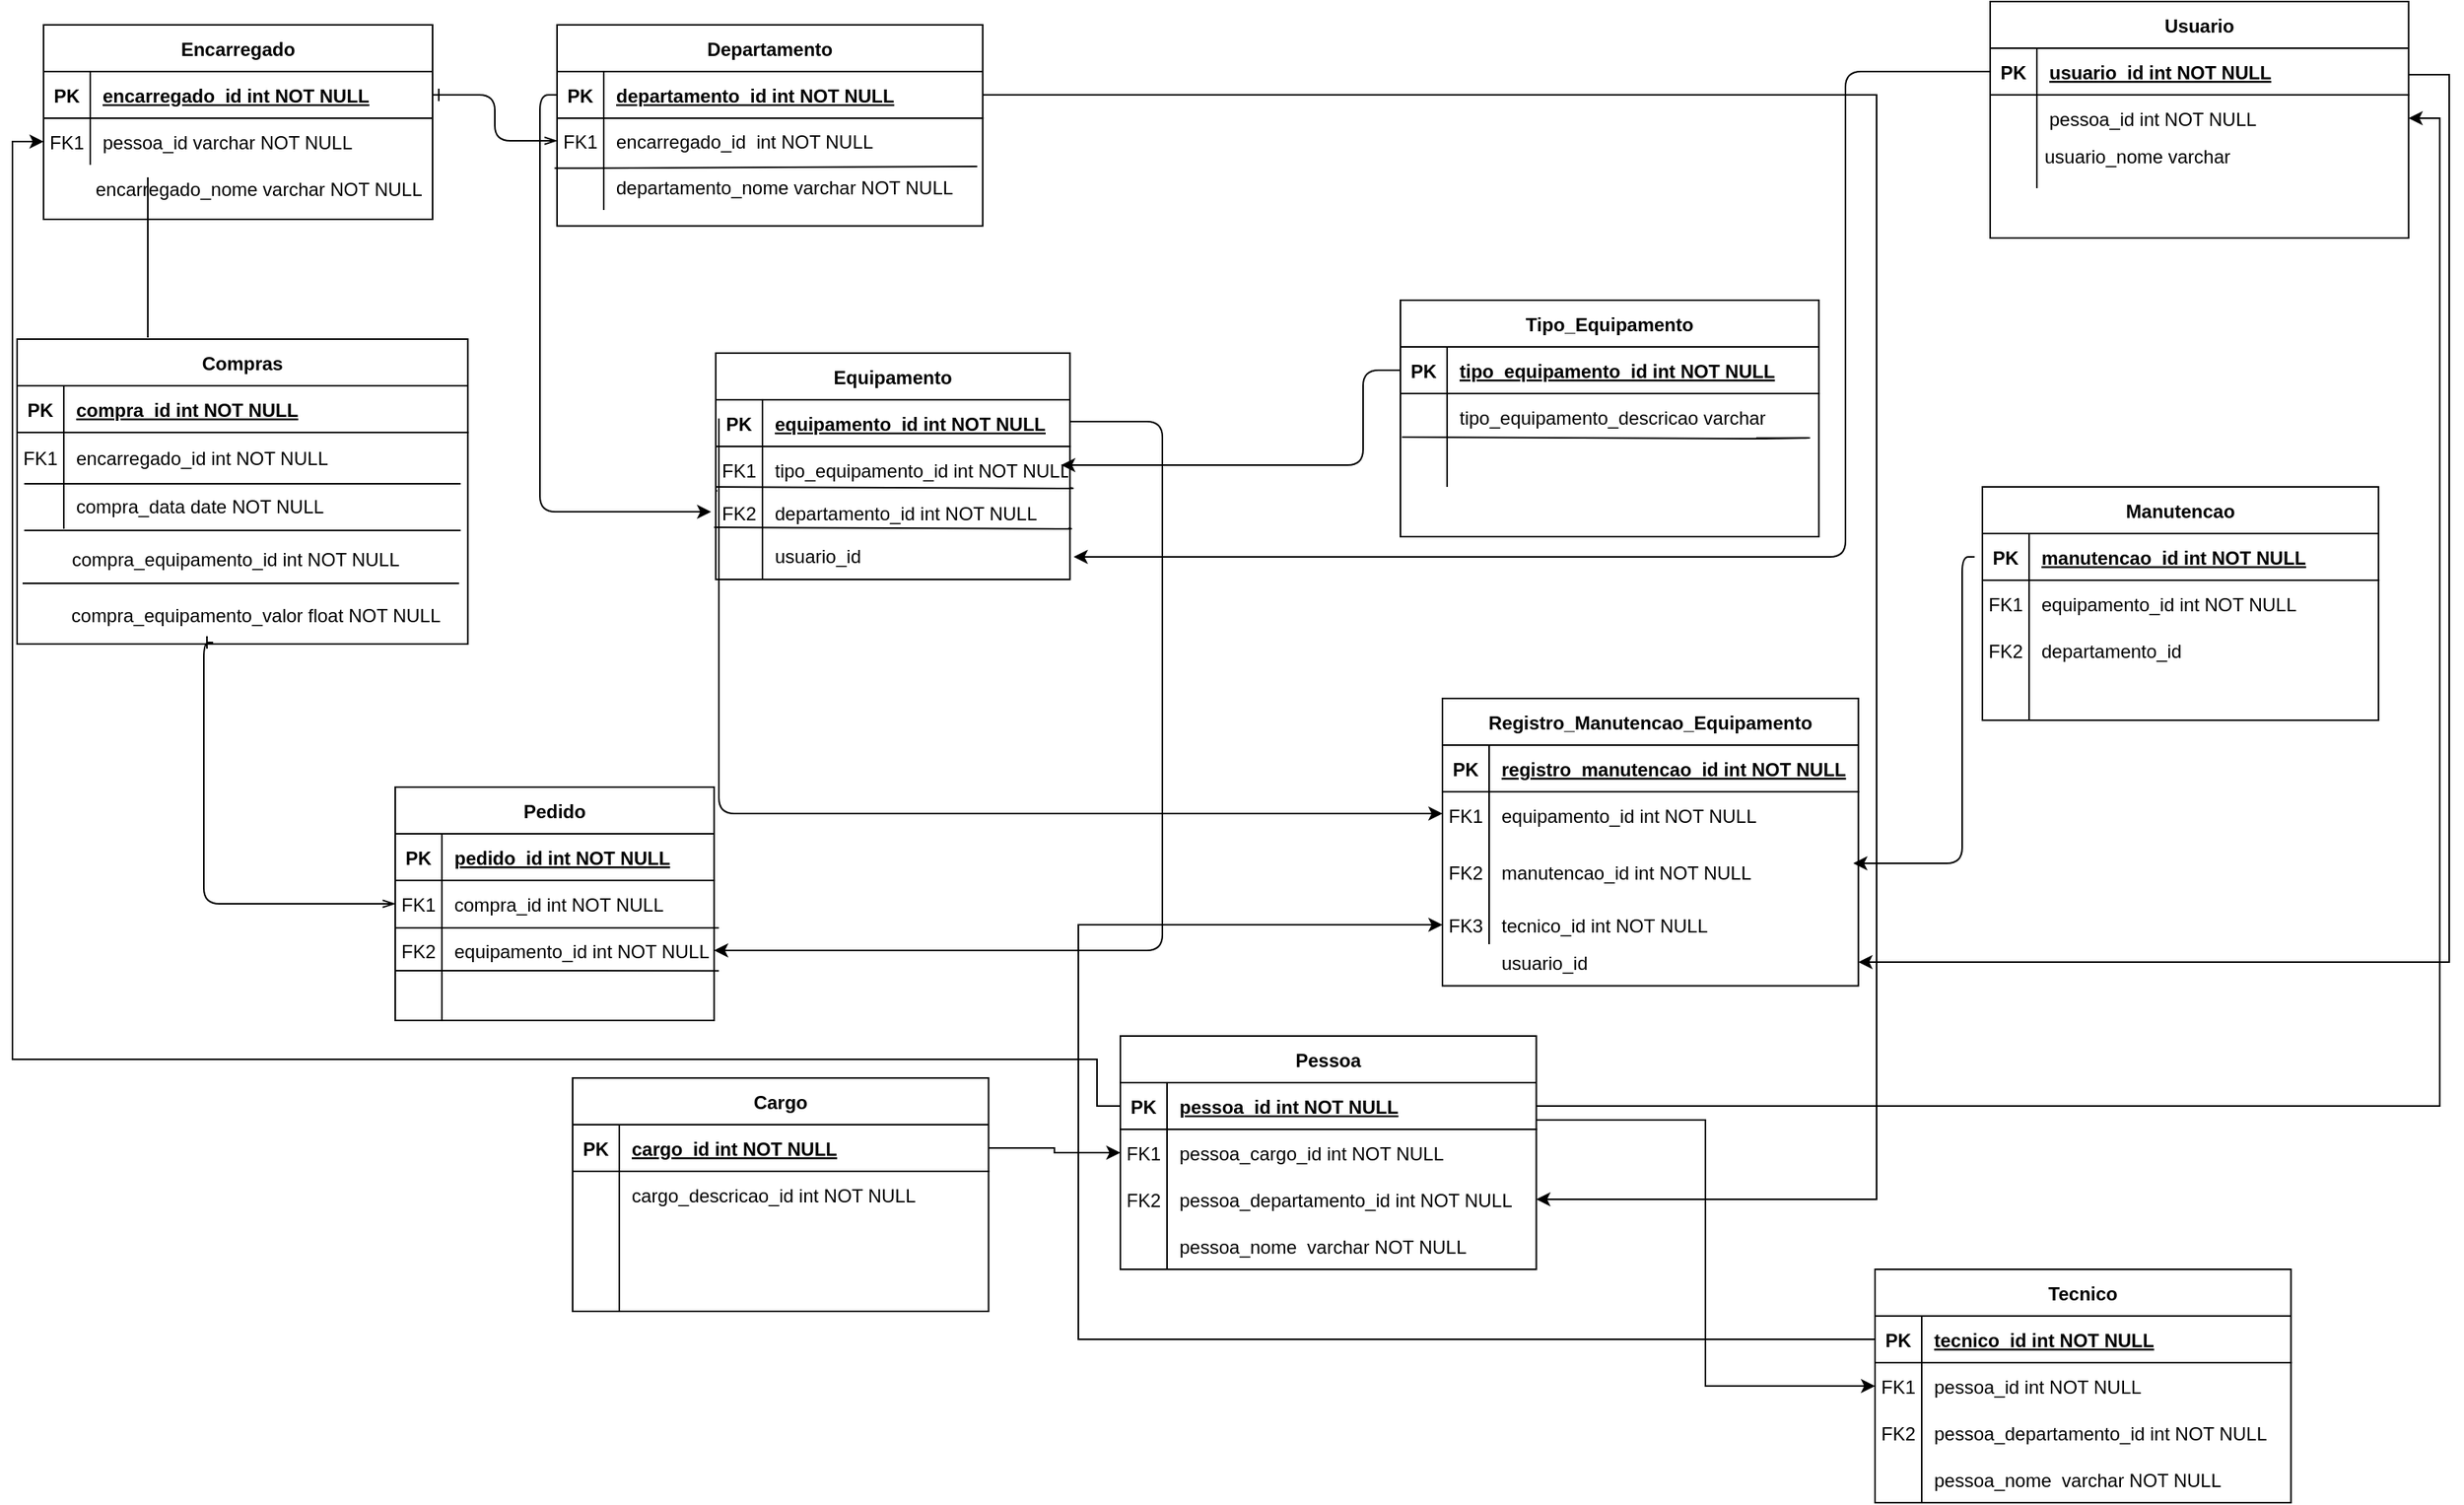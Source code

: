 <mxfile version="14.7.2" type="github" pages="2">
  <diagram id="R2lEEEUBdFMjLlhIrx00" name="Page-1">
    <mxGraphModel dx="984" dy="393" grid="0" gridSize="10" guides="1" tooltips="1" connect="1" arrows="1" fold="1" page="1" pageScale="1" pageWidth="850" pageHeight="1100" math="0" shadow="0" extFonts="Permanent Marker^https://fonts.googleapis.com/css?family=Permanent+Marker">
      <root>
        <mxCell id="0" />
        <mxCell id="1" parent="0" />
        <mxCell id="C-vyLk0tnHw3VtMMgP7b-1" value="" style="edgeStyle=orthogonalEdgeStyle;endArrow=openThin;startArrow=ERone;endFill=0;startFill=0;" parent="1" source="C-vyLk0tnHw3VtMMgP7b-24" target="C-vyLk0tnHw3VtMMgP7b-6" edge="1">
          <mxGeometry width="100" height="100" relative="1" as="geometry">
            <mxPoint x="340" y="720" as="sourcePoint" />
            <mxPoint x="440" y="620" as="targetPoint" />
          </mxGeometry>
        </mxCell>
        <mxCell id="C-vyLk0tnHw3VtMMgP7b-2" value="Departamento" style="shape=table;startSize=30;container=1;collapsible=1;childLayout=tableLayout;fixedRows=1;rowLines=0;fontStyle=1;align=center;resizeLast=1;" parent="1" vertex="1">
          <mxGeometry x="450" y="120" width="273.577" height="129.207" as="geometry" />
        </mxCell>
        <mxCell id="C-vyLk0tnHw3VtMMgP7b-3" value="" style="shape=partialRectangle;collapsible=0;dropTarget=0;pointerEvents=0;fillColor=none;points=[[0,0.5],[1,0.5]];portConstraint=eastwest;top=0;left=0;right=0;bottom=1;" parent="C-vyLk0tnHw3VtMMgP7b-2" vertex="1">
          <mxGeometry y="30" width="273.577" height="30" as="geometry" />
        </mxCell>
        <mxCell id="C-vyLk0tnHw3VtMMgP7b-4" value="PK" style="shape=partialRectangle;overflow=hidden;connectable=0;fillColor=none;top=0;left=0;bottom=0;right=0;fontStyle=1;" parent="C-vyLk0tnHw3VtMMgP7b-3" vertex="1">
          <mxGeometry width="30" height="30" as="geometry" />
        </mxCell>
        <mxCell id="C-vyLk0tnHw3VtMMgP7b-5" value="departamento_id int NOT NULL " style="shape=partialRectangle;overflow=hidden;connectable=0;fillColor=none;top=0;left=0;bottom=0;right=0;align=left;spacingLeft=6;fontStyle=5;" parent="C-vyLk0tnHw3VtMMgP7b-3" vertex="1">
          <mxGeometry x="30" width="243.577" height="30" as="geometry" />
        </mxCell>
        <mxCell id="C-vyLk0tnHw3VtMMgP7b-6" value="" style="shape=partialRectangle;collapsible=0;dropTarget=0;pointerEvents=0;fillColor=none;points=[[0,0.5],[1,0.5]];portConstraint=eastwest;top=0;left=0;right=0;bottom=0;" parent="C-vyLk0tnHw3VtMMgP7b-2" vertex="1">
          <mxGeometry y="60" width="273.577" height="29" as="geometry" />
        </mxCell>
        <mxCell id="C-vyLk0tnHw3VtMMgP7b-7" value="FK1" style="shape=partialRectangle;overflow=hidden;connectable=0;fillColor=none;top=0;left=0;bottom=0;right=0;" parent="C-vyLk0tnHw3VtMMgP7b-6" vertex="1">
          <mxGeometry width="30" height="29" as="geometry" />
        </mxCell>
        <mxCell id="C-vyLk0tnHw3VtMMgP7b-8" value="encarregado_id  int NOT NULL" style="shape=partialRectangle;overflow=hidden;connectable=0;top=0;left=0;bottom=0;right=0;align=left;spacingLeft=6;fillColor=none;" parent="C-vyLk0tnHw3VtMMgP7b-6" vertex="1">
          <mxGeometry x="30" width="243.577" height="29" as="geometry" />
        </mxCell>
        <mxCell id="C-vyLk0tnHw3VtMMgP7b-9" value="" style="shape=partialRectangle;collapsible=0;dropTarget=0;pointerEvents=0;fillColor=none;points=[[0,0.5],[1,0.5]];portConstraint=eastwest;top=0;left=0;right=0;bottom=0;" parent="C-vyLk0tnHw3VtMMgP7b-2" vertex="1">
          <mxGeometry y="89" width="273.577" height="30" as="geometry" />
        </mxCell>
        <mxCell id="C-vyLk0tnHw3VtMMgP7b-10" value="" style="shape=partialRectangle;overflow=hidden;connectable=0;fillColor=none;top=0;left=0;bottom=0;right=0;" parent="C-vyLk0tnHw3VtMMgP7b-9" vertex="1">
          <mxGeometry width="30" height="30" as="geometry" />
        </mxCell>
        <mxCell id="C-vyLk0tnHw3VtMMgP7b-11" value="departamento_nome varchar NOT NULL" style="shape=partialRectangle;overflow=hidden;connectable=0;fillColor=none;top=0;left=0;bottom=0;right=0;align=left;spacingLeft=6;" parent="C-vyLk0tnHw3VtMMgP7b-9" vertex="1">
          <mxGeometry x="30" width="243.577" height="30" as="geometry" />
        </mxCell>
        <mxCell id="sF2YvuJd_1t2Ah5inh9u-1" value="" style="endArrow=none;html=1;exitX=-0.006;exitY=0.106;exitDx=0;exitDy=0;exitPerimeter=0;entryX=0.987;entryY=0.067;entryDx=0;entryDy=0;entryPerimeter=0;" parent="C-vyLk0tnHw3VtMMgP7b-2" source="C-vyLk0tnHw3VtMMgP7b-9" target="C-vyLk0tnHw3VtMMgP7b-9" edge="1">
          <mxGeometry width="50" height="50" relative="1" as="geometry">
            <mxPoint x="18" y="100" as="sourcePoint" />
            <mxPoint x="68" y="50" as="targetPoint" />
          </mxGeometry>
        </mxCell>
        <mxCell id="C-vyLk0tnHw3VtMMgP7b-13" value="Compras" style="shape=table;startSize=30;container=1;collapsible=1;childLayout=tableLayout;fixedRows=1;rowLines=0;fontStyle=1;align=center;resizeLast=1;" parent="1" vertex="1">
          <mxGeometry x="103" y="322" width="289.67" height="196" as="geometry" />
        </mxCell>
        <mxCell id="C-vyLk0tnHw3VtMMgP7b-14" value="" style="shape=partialRectangle;collapsible=0;dropTarget=0;pointerEvents=0;fillColor=none;points=[[0,0.5],[1,0.5]];portConstraint=eastwest;top=0;left=0;right=0;bottom=1;" parent="C-vyLk0tnHw3VtMMgP7b-13" vertex="1">
          <mxGeometry y="30" width="289.67" height="30" as="geometry" />
        </mxCell>
        <mxCell id="C-vyLk0tnHw3VtMMgP7b-15" value="PK" style="shape=partialRectangle;overflow=hidden;connectable=0;fillColor=none;top=0;left=0;bottom=0;right=0;fontStyle=1;" parent="C-vyLk0tnHw3VtMMgP7b-14" vertex="1">
          <mxGeometry width="30" height="30" as="geometry" />
        </mxCell>
        <mxCell id="C-vyLk0tnHw3VtMMgP7b-16" value="compra_id int NOT NULL " style="shape=partialRectangle;overflow=hidden;connectable=0;fillColor=none;top=0;left=0;bottom=0;right=0;align=left;spacingLeft=6;fontStyle=5;" parent="C-vyLk0tnHw3VtMMgP7b-14" vertex="1">
          <mxGeometry x="30" width="259.67" height="30" as="geometry" />
        </mxCell>
        <mxCell id="C-vyLk0tnHw3VtMMgP7b-17" value="" style="shape=partialRectangle;collapsible=0;dropTarget=0;pointerEvents=0;fillColor=none;points=[[0,0.5],[1,0.5]];portConstraint=eastwest;top=0;left=0;right=0;bottom=0;" parent="C-vyLk0tnHw3VtMMgP7b-13" vertex="1">
          <mxGeometry y="60" width="289.67" height="32" as="geometry" />
        </mxCell>
        <mxCell id="C-vyLk0tnHw3VtMMgP7b-18" value="FK1" style="shape=partialRectangle;overflow=hidden;connectable=0;fillColor=none;top=0;left=0;bottom=0;right=0;" parent="C-vyLk0tnHw3VtMMgP7b-17" vertex="1">
          <mxGeometry width="30" height="32" as="geometry" />
        </mxCell>
        <mxCell id="C-vyLk0tnHw3VtMMgP7b-19" value="encarregado_id int NOT NULL" style="shape=partialRectangle;overflow=hidden;connectable=0;fillColor=none;top=0;left=0;bottom=0;right=0;align=left;spacingLeft=6;" parent="C-vyLk0tnHw3VtMMgP7b-17" vertex="1">
          <mxGeometry x="30" width="259.67" height="32" as="geometry" />
        </mxCell>
        <mxCell id="C-vyLk0tnHw3VtMMgP7b-20" value="" style="shape=partialRectangle;collapsible=0;dropTarget=0;pointerEvents=0;fillColor=none;points=[[0,0.5],[1,0.5]];portConstraint=eastwest;top=0;left=0;right=0;bottom=0;" parent="C-vyLk0tnHw3VtMMgP7b-13" vertex="1">
          <mxGeometry y="92" width="289.67" height="30" as="geometry" />
        </mxCell>
        <mxCell id="C-vyLk0tnHw3VtMMgP7b-21" value="" style="shape=partialRectangle;overflow=hidden;connectable=0;fillColor=none;top=0;left=0;bottom=0;right=0;" parent="C-vyLk0tnHw3VtMMgP7b-20" vertex="1">
          <mxGeometry width="30" height="30" as="geometry" />
        </mxCell>
        <mxCell id="C-vyLk0tnHw3VtMMgP7b-22" value="compra_data date NOT NULL" style="shape=partialRectangle;overflow=hidden;connectable=0;fillColor=none;top=0;left=0;bottom=0;right=0;align=left;spacingLeft=6;" parent="C-vyLk0tnHw3VtMMgP7b-20" vertex="1">
          <mxGeometry x="30" width="259.67" height="30" as="geometry" />
        </mxCell>
        <mxCell id="C-vyLk0tnHw3VtMMgP7b-23" value="Encarregado" style="shape=table;startSize=30;container=1;collapsible=1;childLayout=tableLayout;fixedRows=1;rowLines=0;fontStyle=1;align=center;resizeLast=1;" parent="1" vertex="1">
          <mxGeometry x="120" y="120" width="250" height="125" as="geometry" />
        </mxCell>
        <mxCell id="C-vyLk0tnHw3VtMMgP7b-24" value="" style="shape=partialRectangle;collapsible=0;dropTarget=0;pointerEvents=0;fillColor=none;points=[[0,0.5],[1,0.5]];portConstraint=eastwest;top=0;left=0;right=0;bottom=1;" parent="C-vyLk0tnHw3VtMMgP7b-23" vertex="1">
          <mxGeometry y="30" width="250" height="30" as="geometry" />
        </mxCell>
        <mxCell id="C-vyLk0tnHw3VtMMgP7b-25" value="PK" style="shape=partialRectangle;overflow=hidden;connectable=0;fillColor=none;top=0;left=0;bottom=0;right=0;fontStyle=1;" parent="C-vyLk0tnHw3VtMMgP7b-24" vertex="1">
          <mxGeometry width="30" height="30" as="geometry" />
        </mxCell>
        <mxCell id="C-vyLk0tnHw3VtMMgP7b-26" value="encarregado_id int NOT NULL " style="shape=partialRectangle;overflow=hidden;connectable=0;fillColor=none;top=0;left=0;bottom=0;right=0;align=left;spacingLeft=6;fontStyle=5;" parent="C-vyLk0tnHw3VtMMgP7b-24" vertex="1">
          <mxGeometry x="30" width="220" height="30" as="geometry" />
        </mxCell>
        <mxCell id="C-vyLk0tnHw3VtMMgP7b-27" value="" style="shape=partialRectangle;collapsible=0;dropTarget=0;pointerEvents=0;fillColor=none;points=[[0,0.5],[1,0.5]];portConstraint=eastwest;top=0;left=0;right=0;bottom=0;" parent="C-vyLk0tnHw3VtMMgP7b-23" vertex="1">
          <mxGeometry y="60" width="250" height="30" as="geometry" />
        </mxCell>
        <mxCell id="C-vyLk0tnHw3VtMMgP7b-28" value="FK1" style="shape=partialRectangle;overflow=hidden;connectable=0;fillColor=none;top=0;left=0;bottom=0;right=0;" parent="C-vyLk0tnHw3VtMMgP7b-27" vertex="1">
          <mxGeometry width="30" height="30" as="geometry" />
        </mxCell>
        <mxCell id="C-vyLk0tnHw3VtMMgP7b-29" value="pessoa_id varchar NOT NULL" style="shape=partialRectangle;overflow=hidden;connectable=0;fillColor=none;top=0;left=0;bottom=0;right=0;align=left;spacingLeft=6;" parent="C-vyLk0tnHw3VtMMgP7b-27" vertex="1">
          <mxGeometry x="30" width="220" height="30" as="geometry" />
        </mxCell>
        <mxCell id="sF2YvuJd_1t2Ah5inh9u-6" value="" style="endArrow=none;html=1;rounded=0;" parent="1" edge="1">
          <mxGeometry relative="1" as="geometry">
            <mxPoint x="187" y="218" as="sourcePoint" />
            <mxPoint x="187" y="321" as="targetPoint" />
          </mxGeometry>
        </mxCell>
        <mxCell id="sF2YvuJd_1t2Ah5inh9u-9" value="" style="endArrow=none;html=1;" parent="1" target="C-vyLk0tnHw3VtMMgP7b-20" edge="1">
          <mxGeometry width="50" height="50" relative="1" as="geometry">
            <mxPoint x="106.5" y="444" as="sourcePoint" />
            <mxPoint x="349.5" y="444" as="targetPoint" />
          </mxGeometry>
        </mxCell>
        <mxCell id="sF2YvuJd_1t2Ah5inh9u-10" value="&lt;span style=&quot;text-align: left&quot;&gt;compra_equipamento_id int NOT NULL&lt;/span&gt;" style="text;html=1;align=center;verticalAlign=middle;resizable=0;points=[];autosize=1;strokeColor=none;" parent="1" vertex="1">
          <mxGeometry x="132" y="455" width="221" height="18" as="geometry" />
        </mxCell>
        <mxCell id="sF2YvuJd_1t2Ah5inh9u-13" value="" style="endArrow=none;html=1;" parent="1" edge="1">
          <mxGeometry width="50" height="50" relative="1" as="geometry">
            <mxPoint x="106.5" y="479" as="sourcePoint" />
            <mxPoint x="387" y="479" as="targetPoint" />
          </mxGeometry>
        </mxCell>
        <mxCell id="sF2YvuJd_1t2Ah5inh9u-14" value="&lt;span style=&quot;text-align: left&quot;&gt;compra_equipamento_valor float NOT NULL&lt;/span&gt;" style="text;html=1;align=center;verticalAlign=middle;resizable=0;points=[];autosize=1;strokeColor=none;" parent="1" vertex="1">
          <mxGeometry x="132" y="491" width="247" height="18" as="geometry" />
        </mxCell>
        <mxCell id="sF2YvuJd_1t2Ah5inh9u-15" value="" style="endArrow=none;html=1;" parent="1" edge="1">
          <mxGeometry width="50" height="50" relative="1" as="geometry">
            <mxPoint x="107.58" y="445" as="sourcePoint" />
            <mxPoint x="388.08" y="445" as="targetPoint" />
          </mxGeometry>
        </mxCell>
        <mxCell id="sF2YvuJd_1t2Ah5inh9u-16" value="" style="endArrow=none;html=1;" parent="1" edge="1">
          <mxGeometry width="50" height="50" relative="1" as="geometry">
            <mxPoint x="107.58" y="415" as="sourcePoint" />
            <mxPoint x="388.08" y="415" as="targetPoint" />
          </mxGeometry>
        </mxCell>
        <mxCell id="wzX6BmNrg9t2hPxresNy-1" value="Equipamento" style="shape=table;startSize=30;container=1;collapsible=1;childLayout=tableLayout;fixedRows=1;rowLines=0;fontStyle=1;align=center;resizeLast=1;rounded=0;" parent="1" vertex="1">
          <mxGeometry x="552" y="331" width="227.63" height="145.48" as="geometry" />
        </mxCell>
        <mxCell id="wzX6BmNrg9t2hPxresNy-2" value="" style="shape=partialRectangle;collapsible=0;dropTarget=0;pointerEvents=0;fillColor=none;top=0;left=0;bottom=1;right=0;points=[[0,0.5],[1,0.5]];portConstraint=eastwest;" parent="wzX6BmNrg9t2hPxresNy-1" vertex="1">
          <mxGeometry y="30" width="227.63" height="30" as="geometry" />
        </mxCell>
        <mxCell id="wzX6BmNrg9t2hPxresNy-3" value="PK" style="shape=partialRectangle;connectable=0;fillColor=none;top=0;left=0;bottom=0;right=0;fontStyle=1;overflow=hidden;" parent="wzX6BmNrg9t2hPxresNy-2" vertex="1">
          <mxGeometry width="30" height="30" as="geometry" />
        </mxCell>
        <mxCell id="wzX6BmNrg9t2hPxresNy-4" value="equipamento_id int NOT NULL" style="shape=partialRectangle;connectable=0;fillColor=none;top=0;left=0;bottom=0;right=0;align=left;spacingLeft=6;fontStyle=5;overflow=hidden;" parent="wzX6BmNrg9t2hPxresNy-2" vertex="1">
          <mxGeometry x="30" width="197.63" height="30" as="geometry" />
        </mxCell>
        <mxCell id="wzX6BmNrg9t2hPxresNy-5" value="" style="shape=partialRectangle;collapsible=0;dropTarget=0;pointerEvents=0;fillColor=none;top=0;left=0;bottom=0;right=0;points=[[0,0.5],[1,0.5]];portConstraint=eastwest;" parent="wzX6BmNrg9t2hPxresNy-1" vertex="1">
          <mxGeometry y="60" width="227.63" height="30" as="geometry" />
        </mxCell>
        <mxCell id="wzX6BmNrg9t2hPxresNy-6" value="FK1" style="shape=partialRectangle;connectable=0;fillColor=none;top=0;left=0;bottom=0;right=0;editable=1;overflow=hidden;" parent="wzX6BmNrg9t2hPxresNy-5" vertex="1">
          <mxGeometry width="30" height="30" as="geometry" />
        </mxCell>
        <mxCell id="wzX6BmNrg9t2hPxresNy-7" value="tipo_equipamento_id int NOT NULL" style="shape=partialRectangle;connectable=0;fillColor=none;top=0;left=0;bottom=0;right=0;align=left;spacingLeft=6;overflow=hidden;" parent="wzX6BmNrg9t2hPxresNy-5" vertex="1">
          <mxGeometry x="30" width="197.63" height="30" as="geometry" />
        </mxCell>
        <mxCell id="wzX6BmNrg9t2hPxresNy-8" value="" style="shape=partialRectangle;collapsible=0;dropTarget=0;pointerEvents=0;fillColor=none;top=0;left=0;bottom=0;right=0;points=[[0,0.5],[1,0.5]];portConstraint=eastwest;" parent="wzX6BmNrg9t2hPxresNy-1" vertex="1">
          <mxGeometry y="90" width="227.63" height="25" as="geometry" />
        </mxCell>
        <mxCell id="wzX6BmNrg9t2hPxresNy-9" value="FK2" style="shape=partialRectangle;connectable=0;fillColor=none;top=0;left=0;bottom=0;right=0;editable=1;overflow=hidden;" parent="wzX6BmNrg9t2hPxresNy-8" vertex="1">
          <mxGeometry width="30" height="25" as="geometry" />
        </mxCell>
        <mxCell id="wzX6BmNrg9t2hPxresNy-10" value="departamento_id int NOT NULL" style="shape=partialRectangle;connectable=0;fillColor=none;top=0;left=0;bottom=0;right=0;align=left;spacingLeft=6;overflow=hidden;" parent="wzX6BmNrg9t2hPxresNy-8" vertex="1">
          <mxGeometry x="30" width="197.63" height="25" as="geometry" />
        </mxCell>
        <mxCell id="wzX6BmNrg9t2hPxresNy-11" value="" style="shape=partialRectangle;collapsible=0;dropTarget=0;pointerEvents=0;fillColor=none;top=0;left=0;bottom=0;right=0;points=[[0,0.5],[1,0.5]];portConstraint=eastwest;" parent="wzX6BmNrg9t2hPxresNy-1" vertex="1">
          <mxGeometry y="115" width="227.63" height="30" as="geometry" />
        </mxCell>
        <mxCell id="wzX6BmNrg9t2hPxresNy-12" value="" style="shape=partialRectangle;connectable=0;fillColor=none;top=0;left=0;bottom=0;right=0;editable=1;overflow=hidden;" parent="wzX6BmNrg9t2hPxresNy-11" vertex="1">
          <mxGeometry width="30" height="30" as="geometry" />
        </mxCell>
        <mxCell id="wzX6BmNrg9t2hPxresNy-13" value="usuario_id" style="shape=partialRectangle;connectable=0;fillColor=none;top=0;left=0;bottom=0;right=0;align=left;spacingLeft=6;overflow=hidden;" parent="wzX6BmNrg9t2hPxresNy-11" vertex="1">
          <mxGeometry x="30" width="197.63" height="30" as="geometry" />
        </mxCell>
        <mxCell id="wzX6BmNrg9t2hPxresNy-14" value="" style="endArrow=none;html=1;" parent="1" target="wzX6BmNrg9t2hPxresNy-5" edge="1">
          <mxGeometry width="50" height="50" relative="1" as="geometry">
            <mxPoint x="553" y="419.47" as="sourcePoint" />
            <mxPoint x="738" y="419.47" as="targetPoint" />
          </mxGeometry>
        </mxCell>
        <mxCell id="wzX6BmNrg9t2hPxresNy-15" value="Pedido" style="shape=table;startSize=30;container=1;collapsible=1;childLayout=tableLayout;fixedRows=1;rowLines=0;fontStyle=1;align=center;resizeLast=1;rounded=0;" parent="1" vertex="1">
          <mxGeometry x="346" y="610" width="204.92" height="150" as="geometry" />
        </mxCell>
        <mxCell id="wzX6BmNrg9t2hPxresNy-16" value="" style="shape=partialRectangle;collapsible=0;dropTarget=0;pointerEvents=0;fillColor=none;top=0;left=0;bottom=1;right=0;points=[[0,0.5],[1,0.5]];portConstraint=eastwest;" parent="wzX6BmNrg9t2hPxresNy-15" vertex="1">
          <mxGeometry y="30" width="204.92" height="30" as="geometry" />
        </mxCell>
        <mxCell id="wzX6BmNrg9t2hPxresNy-17" value="PK" style="shape=partialRectangle;connectable=0;fillColor=none;top=0;left=0;bottom=0;right=0;fontStyle=1;overflow=hidden;" parent="wzX6BmNrg9t2hPxresNy-16" vertex="1">
          <mxGeometry width="30" height="30" as="geometry" />
        </mxCell>
        <mxCell id="wzX6BmNrg9t2hPxresNy-18" value="pedido_id int NOT NULL" style="shape=partialRectangle;connectable=0;fillColor=none;top=0;left=0;bottom=0;right=0;align=left;spacingLeft=6;fontStyle=5;overflow=hidden;" parent="wzX6BmNrg9t2hPxresNy-16" vertex="1">
          <mxGeometry x="30" width="174.92" height="30" as="geometry" />
        </mxCell>
        <mxCell id="wzX6BmNrg9t2hPxresNy-19" value="" style="shape=partialRectangle;collapsible=0;dropTarget=0;pointerEvents=0;fillColor=none;top=0;left=0;bottom=0;right=0;points=[[0,0.5],[1,0.5]];portConstraint=eastwest;" parent="wzX6BmNrg9t2hPxresNy-15" vertex="1">
          <mxGeometry y="60" width="204.92" height="30" as="geometry" />
        </mxCell>
        <mxCell id="wzX6BmNrg9t2hPxresNy-20" value="FK1" style="shape=partialRectangle;connectable=0;fillColor=none;top=0;left=0;bottom=0;right=0;editable=1;overflow=hidden;" parent="wzX6BmNrg9t2hPxresNy-19" vertex="1">
          <mxGeometry width="30" height="30" as="geometry" />
        </mxCell>
        <mxCell id="wzX6BmNrg9t2hPxresNy-21" value="compra_id int NOT NULL" style="shape=partialRectangle;connectable=0;fillColor=none;top=0;left=0;bottom=0;right=0;align=left;spacingLeft=6;overflow=hidden;" parent="wzX6BmNrg9t2hPxresNy-19" vertex="1">
          <mxGeometry x="30" width="174.92" height="30" as="geometry" />
        </mxCell>
        <mxCell id="wzX6BmNrg9t2hPxresNy-22" value="" style="shape=partialRectangle;collapsible=0;dropTarget=0;pointerEvents=0;fillColor=none;top=0;left=0;bottom=0;right=0;points=[[0,0.5],[1,0.5]];portConstraint=eastwest;" parent="wzX6BmNrg9t2hPxresNy-15" vertex="1">
          <mxGeometry y="90" width="204.92" height="30" as="geometry" />
        </mxCell>
        <mxCell id="wzX6BmNrg9t2hPxresNy-23" value="FK2" style="shape=partialRectangle;connectable=0;fillColor=none;top=0;left=0;bottom=0;right=0;editable=1;overflow=hidden;" parent="wzX6BmNrg9t2hPxresNy-22" vertex="1">
          <mxGeometry width="30" height="30" as="geometry" />
        </mxCell>
        <mxCell id="wzX6BmNrg9t2hPxresNy-24" value="equipamento_id int NOT NULL" style="shape=partialRectangle;connectable=0;fillColor=none;top=0;left=0;bottom=0;right=0;align=left;spacingLeft=6;overflow=hidden;" parent="wzX6BmNrg9t2hPxresNy-22" vertex="1">
          <mxGeometry x="30" width="174.92" height="30" as="geometry" />
        </mxCell>
        <mxCell id="wzX6BmNrg9t2hPxresNy-25" value="" style="shape=partialRectangle;collapsible=0;dropTarget=0;pointerEvents=0;fillColor=none;top=0;left=0;bottom=0;right=0;points=[[0,0.5],[1,0.5]];portConstraint=eastwest;" parent="wzX6BmNrg9t2hPxresNy-15" vertex="1">
          <mxGeometry y="120" width="204.92" height="30" as="geometry" />
        </mxCell>
        <mxCell id="wzX6BmNrg9t2hPxresNy-26" value="" style="shape=partialRectangle;connectable=0;fillColor=none;top=0;left=0;bottom=0;right=0;editable=1;overflow=hidden;" parent="wzX6BmNrg9t2hPxresNy-25" vertex="1">
          <mxGeometry width="30" height="30" as="geometry" />
        </mxCell>
        <mxCell id="wzX6BmNrg9t2hPxresNy-27" value="" style="shape=partialRectangle;connectable=0;fillColor=none;top=0;left=0;bottom=0;right=0;align=left;spacingLeft=6;overflow=hidden;" parent="wzX6BmNrg9t2hPxresNy-25" vertex="1">
          <mxGeometry x="30" width="174.92" height="30" as="geometry" />
        </mxCell>
        <mxCell id="wzX6BmNrg9t2hPxresNy-28" value="" style="endArrow=none;html=1;entryX=1.015;entryY=0.018;entryDx=0;entryDy=0;entryPerimeter=0;" parent="1" target="wzX6BmNrg9t2hPxresNy-22" edge="1">
          <mxGeometry width="50" height="50" relative="1" as="geometry">
            <mxPoint x="346" y="700.47" as="sourcePoint" />
            <mxPoint x="531" y="700.47" as="targetPoint" />
          </mxGeometry>
        </mxCell>
        <mxCell id="wzX6BmNrg9t2hPxresNy-29" value="" style="endArrow=none;html=1;entryX=1.015;entryY=0.018;entryDx=0;entryDy=0;entryPerimeter=0;" parent="1" edge="1">
          <mxGeometry width="50" height="50" relative="1" as="geometry">
            <mxPoint x="346" y="728" as="sourcePoint" />
            <mxPoint x="553.997" y="728.07" as="targetPoint" />
          </mxGeometry>
        </mxCell>
        <mxCell id="wzX6BmNrg9t2hPxresNy-32" value="" style="edgeStyle=orthogonalEdgeStyle;endArrow=openThin;startArrow=ERone;endFill=0;startFill=0;entryX=0;entryY=0.5;entryDx=0;entryDy=0;" parent="1" target="wzX6BmNrg9t2hPxresNy-19" edge="1">
          <mxGeometry width="100" height="100" relative="1" as="geometry">
            <mxPoint x="229" y="517" as="sourcePoint" />
            <mxPoint x="274.0" y="685.526" as="targetPoint" />
            <Array as="points">
              <mxPoint x="223" y="517" />
              <mxPoint x="223" y="685" />
            </Array>
          </mxGeometry>
        </mxCell>
        <mxCell id="wzX6BmNrg9t2hPxresNy-34" value="" style="edgeStyle=elbowEdgeStyle;elbow=horizontal;endArrow=classic;html=1;entryX=1;entryY=0.5;entryDx=0;entryDy=0;" parent="1" target="wzX6BmNrg9t2hPxresNy-22" edge="1">
          <mxGeometry width="50" height="50" relative="1" as="geometry">
            <mxPoint x="780" y="375" as="sourcePoint" />
            <mxPoint x="812.63" y="710" as="targetPoint" />
            <Array as="points">
              <mxPoint x="839" y="446" />
              <mxPoint x="833" y="440" />
            </Array>
          </mxGeometry>
        </mxCell>
        <mxCell id="wzX6BmNrg9t2hPxresNy-36" value="Tipo_Equipamento" style="shape=table;startSize=30;container=1;collapsible=1;childLayout=tableLayout;fixedRows=1;rowLines=0;fontStyle=1;align=center;resizeLast=1;rounded=0;" parent="1" vertex="1">
          <mxGeometry x="992" y="297" width="268.885" height="152" as="geometry" />
        </mxCell>
        <mxCell id="wzX6BmNrg9t2hPxresNy-37" value="" style="shape=partialRectangle;collapsible=0;dropTarget=0;pointerEvents=0;fillColor=none;top=0;left=0;bottom=1;right=0;points=[[0,0.5],[1,0.5]];portConstraint=eastwest;" parent="wzX6BmNrg9t2hPxresNy-36" vertex="1">
          <mxGeometry y="30" width="268.885" height="30" as="geometry" />
        </mxCell>
        <mxCell id="wzX6BmNrg9t2hPxresNy-38" value="PK" style="shape=partialRectangle;connectable=0;fillColor=none;top=0;left=0;bottom=0;right=0;fontStyle=1;overflow=hidden;" parent="wzX6BmNrg9t2hPxresNy-37" vertex="1">
          <mxGeometry width="30" height="30" as="geometry" />
        </mxCell>
        <mxCell id="wzX6BmNrg9t2hPxresNy-39" value="tipo_equipamento_id int NOT NULL" style="shape=partialRectangle;connectable=0;fillColor=none;top=0;left=0;bottom=0;right=0;align=left;spacingLeft=6;fontStyle=5;overflow=hidden;" parent="wzX6BmNrg9t2hPxresNy-37" vertex="1">
          <mxGeometry x="30" width="238.885" height="30" as="geometry" />
        </mxCell>
        <mxCell id="wzX6BmNrg9t2hPxresNy-40" value="" style="shape=partialRectangle;collapsible=0;dropTarget=0;pointerEvents=0;fillColor=none;top=0;left=0;bottom=0;right=0;points=[[0,0.5],[1,0.5]];portConstraint=eastwest;" parent="wzX6BmNrg9t2hPxresNy-36" vertex="1">
          <mxGeometry y="60" width="268.885" height="30" as="geometry" />
        </mxCell>
        <mxCell id="wzX6BmNrg9t2hPxresNy-41" value="" style="shape=partialRectangle;connectable=0;fillColor=none;top=0;left=0;bottom=0;right=0;editable=1;overflow=hidden;" parent="wzX6BmNrg9t2hPxresNy-40" vertex="1">
          <mxGeometry width="30" height="30" as="geometry" />
        </mxCell>
        <mxCell id="wzX6BmNrg9t2hPxresNy-42" value="tipo_equipamento_descricao varchar" style="shape=partialRectangle;connectable=0;fillColor=none;top=0;left=0;bottom=0;right=0;align=left;spacingLeft=6;overflow=hidden;" parent="wzX6BmNrg9t2hPxresNy-40" vertex="1">
          <mxGeometry x="30" width="238.885" height="30" as="geometry" />
        </mxCell>
        <mxCell id="wzX6BmNrg9t2hPxresNy-46" value="" style="shape=partialRectangle;collapsible=0;dropTarget=0;pointerEvents=0;fillColor=none;top=0;left=0;bottom=0;right=0;points=[[0,0.5],[1,0.5]];portConstraint=eastwest;" parent="wzX6BmNrg9t2hPxresNy-36" vertex="1">
          <mxGeometry y="90" width="268.885" height="30" as="geometry" />
        </mxCell>
        <mxCell id="wzX6BmNrg9t2hPxresNy-47" value="" style="shape=partialRectangle;connectable=0;fillColor=none;top=0;left=0;bottom=0;right=0;editable=1;overflow=hidden;" parent="wzX6BmNrg9t2hPxresNy-46" vertex="1">
          <mxGeometry width="30" height="30" as="geometry" />
        </mxCell>
        <mxCell id="wzX6BmNrg9t2hPxresNy-48" value="" style="shape=partialRectangle;connectable=0;fillColor=none;top=0;left=0;bottom=0;right=0;align=left;spacingLeft=6;overflow=hidden;" parent="wzX6BmNrg9t2hPxresNy-46" vertex="1">
          <mxGeometry x="30" width="238.885" height="30" as="geometry" />
        </mxCell>
        <mxCell id="wzX6BmNrg9t2hPxresNy-53" style="edgeStyle=none;rounded=1;orthogonalLoop=1;jettySize=auto;html=1;entryX=1;entryY=0.5;entryDx=0;entryDy=0;" parent="wzX6BmNrg9t2hPxresNy-36" source="wzX6BmNrg9t2hPxresNy-37" target="wzX6BmNrg9t2hPxresNy-37" edge="1">
          <mxGeometry relative="1" as="geometry" />
        </mxCell>
        <mxCell id="wzX6BmNrg9t2hPxresNy-50" value="" style="endArrow=none;html=1;" parent="1" target="wzX6BmNrg9t2hPxresNy-5" edge="1">
          <mxGeometry width="50" height="50" relative="1" as="geometry">
            <mxPoint x="552" y="417" as="sourcePoint" />
            <mxPoint x="759.997" y="417.07" as="targetPoint" />
            <Array as="points">
              <mxPoint x="783" y="418" />
            </Array>
          </mxGeometry>
        </mxCell>
        <mxCell id="wzX6BmNrg9t2hPxresNy-52" value="" style="edgeStyle=elbowEdgeStyle;elbow=horizontal;endArrow=classic;html=1;exitX=0;exitY=0.5;exitDx=0;exitDy=0;" parent="1" edge="1" source="wzX6BmNrg9t2hPxresNy-37">
          <mxGeometry width="50" height="50" relative="1" as="geometry">
            <mxPoint x="992" y="371" as="sourcePoint" />
            <mxPoint x="774" y="402.957" as="targetPoint" />
            <Array as="points">
              <mxPoint x="968" y="371" />
              <mxPoint x="924" y="268" />
              <mxPoint x="1325" y="595" />
              <mxPoint x="845" y="440" />
            </Array>
          </mxGeometry>
        </mxCell>
        <mxCell id="wzX6BmNrg9t2hPxresNy-69" value="" style="endArrow=none;html=1;" parent="1" edge="1">
          <mxGeometry width="50" height="50" relative="1" as="geometry">
            <mxPoint x="992.94" y="385" as="sourcePoint" />
            <mxPoint x="1220.571" y="385.655" as="targetPoint" />
            <Array as="points">
              <mxPoint x="1223.94" y="386" />
              <mxPoint x="1259.94" y="385.53" />
            </Array>
          </mxGeometry>
        </mxCell>
        <mxCell id="P8NDZ_i0aLHBDfcV6tk9-12" value="" style="edgeStyle=elbowEdgeStyle;elbow=horizontal;endArrow=classic;html=1;" edge="1" parent="1" source="C-vyLk0tnHw3VtMMgP7b-3">
          <mxGeometry width="50" height="50" relative="1" as="geometry">
            <mxPoint x="636" y="165" as="sourcePoint" />
            <mxPoint x="549" y="433" as="targetPoint" />
            <Array as="points">
              <mxPoint x="439" y="201" />
              <mxPoint x="612" y="165" />
              <mxPoint x="568" y="62" />
              <mxPoint x="969" y="389" />
              <mxPoint x="489" y="234" />
            </Array>
          </mxGeometry>
        </mxCell>
        <mxCell id="P8NDZ_i0aLHBDfcV6tk9-13" value="Registro_Manutencao_Equipamento" style="shape=table;startSize=30;container=1;collapsible=1;childLayout=tableLayout;fixedRows=1;rowLines=0;fontStyle=1;align=center;resizeLast=1;rounded=0;" vertex="1" parent="1">
          <mxGeometry x="1019" y="553" width="267.3" height="184.713" as="geometry" />
        </mxCell>
        <mxCell id="P8NDZ_i0aLHBDfcV6tk9-14" value="" style="shape=partialRectangle;collapsible=0;dropTarget=0;pointerEvents=0;fillColor=none;top=0;left=0;bottom=1;right=0;points=[[0,0.5],[1,0.5]];portConstraint=eastwest;" vertex="1" parent="P8NDZ_i0aLHBDfcV6tk9-13">
          <mxGeometry y="30" width="267.3" height="30" as="geometry" />
        </mxCell>
        <mxCell id="P8NDZ_i0aLHBDfcV6tk9-15" value="PK" style="shape=partialRectangle;connectable=0;fillColor=none;top=0;left=0;bottom=0;right=0;fontStyle=1;overflow=hidden;" vertex="1" parent="P8NDZ_i0aLHBDfcV6tk9-14">
          <mxGeometry width="30" height="30" as="geometry" />
        </mxCell>
        <mxCell id="P8NDZ_i0aLHBDfcV6tk9-16" value="registro_manutencao_id int NOT NULL" style="shape=partialRectangle;connectable=0;fillColor=none;top=0;left=0;bottom=0;right=0;align=left;spacingLeft=6;fontStyle=5;overflow=hidden;" vertex="1" parent="P8NDZ_i0aLHBDfcV6tk9-14">
          <mxGeometry x="30" width="237.3" height="30" as="geometry" />
        </mxCell>
        <mxCell id="P8NDZ_i0aLHBDfcV6tk9-17" value="" style="shape=partialRectangle;collapsible=0;dropTarget=0;pointerEvents=0;fillColor=none;top=0;left=0;bottom=0;right=0;points=[[0,0.5],[1,0.5]];portConstraint=eastwest;" vertex="1" parent="P8NDZ_i0aLHBDfcV6tk9-13">
          <mxGeometry y="60" width="267.3" height="30" as="geometry" />
        </mxCell>
        <mxCell id="P8NDZ_i0aLHBDfcV6tk9-18" value="FK1" style="shape=partialRectangle;connectable=0;fillColor=none;top=0;left=0;bottom=0;right=0;editable=1;overflow=hidden;" vertex="1" parent="P8NDZ_i0aLHBDfcV6tk9-17">
          <mxGeometry width="30" height="30" as="geometry" />
        </mxCell>
        <mxCell id="P8NDZ_i0aLHBDfcV6tk9-19" value="equipamento_id int NOT NULL" style="shape=partialRectangle;connectable=0;fillColor=none;top=0;left=0;bottom=0;right=0;align=left;spacingLeft=6;overflow=hidden;" vertex="1" parent="P8NDZ_i0aLHBDfcV6tk9-17">
          <mxGeometry x="30" width="237.3" height="30" as="geometry" />
        </mxCell>
        <mxCell id="P8NDZ_i0aLHBDfcV6tk9-20" value="" style="shape=partialRectangle;collapsible=0;dropTarget=0;pointerEvents=0;fillColor=none;top=0;left=0;bottom=0;right=0;points=[[0,0.5],[1,0.5]];portConstraint=eastwest;" vertex="1" parent="P8NDZ_i0aLHBDfcV6tk9-13">
          <mxGeometry y="90" width="267.3" height="43" as="geometry" />
        </mxCell>
        <mxCell id="P8NDZ_i0aLHBDfcV6tk9-21" value="FK2" style="shape=partialRectangle;connectable=0;fillColor=none;top=0;left=0;bottom=0;right=0;editable=1;overflow=hidden;" vertex="1" parent="P8NDZ_i0aLHBDfcV6tk9-20">
          <mxGeometry width="30" height="43" as="geometry" />
        </mxCell>
        <mxCell id="P8NDZ_i0aLHBDfcV6tk9-22" value="manutencao_id int NOT NULL" style="shape=partialRectangle;connectable=0;fillColor=none;top=0;left=0;bottom=0;right=0;align=left;spacingLeft=6;overflow=hidden;" vertex="1" parent="P8NDZ_i0aLHBDfcV6tk9-20">
          <mxGeometry x="30" width="237.3" height="43" as="geometry" />
        </mxCell>
        <mxCell id="P8NDZ_i0aLHBDfcV6tk9-23" value="" style="shape=partialRectangle;collapsible=0;dropTarget=0;pointerEvents=0;fillColor=none;top=0;left=0;bottom=0;right=0;points=[[0,0.5],[1,0.5]];portConstraint=eastwest;" vertex="1" parent="P8NDZ_i0aLHBDfcV6tk9-13">
          <mxGeometry y="133" width="267.3" height="25" as="geometry" />
        </mxCell>
        <mxCell id="P8NDZ_i0aLHBDfcV6tk9-24" value="FK3" style="shape=partialRectangle;connectable=0;fillColor=none;top=0;left=0;bottom=0;right=0;editable=1;overflow=hidden;" vertex="1" parent="P8NDZ_i0aLHBDfcV6tk9-23">
          <mxGeometry width="30" height="25" as="geometry" />
        </mxCell>
        <mxCell id="P8NDZ_i0aLHBDfcV6tk9-25" value="tecnico_id int NOT NULL" style="shape=partialRectangle;connectable=0;fillColor=none;top=0;left=0;bottom=0;right=0;align=left;spacingLeft=6;overflow=hidden;" vertex="1" parent="P8NDZ_i0aLHBDfcV6tk9-23">
          <mxGeometry x="30" width="237.3" height="25" as="geometry" />
        </mxCell>
        <mxCell id="P8NDZ_i0aLHBDfcV6tk9-26" value="Manutencao" style="shape=table;startSize=30;container=1;collapsible=1;childLayout=tableLayout;fixedRows=1;rowLines=0;fontStyle=1;align=center;resizeLast=1;rounded=0;" vertex="1" parent="1">
          <mxGeometry x="1366" y="417" width="254.577" height="150" as="geometry" />
        </mxCell>
        <mxCell id="P8NDZ_i0aLHBDfcV6tk9-27" value="" style="shape=partialRectangle;collapsible=0;dropTarget=0;pointerEvents=0;fillColor=none;top=0;left=0;bottom=1;right=0;points=[[0,0.5],[1,0.5]];portConstraint=eastwest;" vertex="1" parent="P8NDZ_i0aLHBDfcV6tk9-26">
          <mxGeometry y="30" width="254.577" height="30" as="geometry" />
        </mxCell>
        <mxCell id="P8NDZ_i0aLHBDfcV6tk9-28" value="PK" style="shape=partialRectangle;connectable=0;fillColor=none;top=0;left=0;bottom=0;right=0;fontStyle=1;overflow=hidden;" vertex="1" parent="P8NDZ_i0aLHBDfcV6tk9-27">
          <mxGeometry width="30" height="30" as="geometry" />
        </mxCell>
        <mxCell id="P8NDZ_i0aLHBDfcV6tk9-29" value="manutencao_id int NOT NULL" style="shape=partialRectangle;connectable=0;fillColor=none;top=0;left=0;bottom=0;right=0;align=left;spacingLeft=6;fontStyle=5;overflow=hidden;" vertex="1" parent="P8NDZ_i0aLHBDfcV6tk9-27">
          <mxGeometry x="30" width="224.577" height="30" as="geometry" />
        </mxCell>
        <mxCell id="P8NDZ_i0aLHBDfcV6tk9-30" value="" style="shape=partialRectangle;collapsible=0;dropTarget=0;pointerEvents=0;fillColor=none;top=0;left=0;bottom=0;right=0;points=[[0,0.5],[1,0.5]];portConstraint=eastwest;" vertex="1" parent="P8NDZ_i0aLHBDfcV6tk9-26">
          <mxGeometry y="60" width="254.577" height="30" as="geometry" />
        </mxCell>
        <mxCell id="P8NDZ_i0aLHBDfcV6tk9-31" value="FK1" style="shape=partialRectangle;connectable=0;fillColor=none;top=0;left=0;bottom=0;right=0;editable=1;overflow=hidden;" vertex="1" parent="P8NDZ_i0aLHBDfcV6tk9-30">
          <mxGeometry width="30" height="30" as="geometry" />
        </mxCell>
        <mxCell id="P8NDZ_i0aLHBDfcV6tk9-32" value="equipamento_id int NOT NULL" style="shape=partialRectangle;connectable=0;fillColor=none;top=0;left=0;bottom=0;right=0;align=left;spacingLeft=6;overflow=hidden;" vertex="1" parent="P8NDZ_i0aLHBDfcV6tk9-30">
          <mxGeometry x="30" width="224.577" height="30" as="geometry" />
        </mxCell>
        <mxCell id="P8NDZ_i0aLHBDfcV6tk9-33" value="" style="shape=partialRectangle;collapsible=0;dropTarget=0;pointerEvents=0;fillColor=none;top=0;left=0;bottom=0;right=0;points=[[0,0.5],[1,0.5]];portConstraint=eastwest;" vertex="1" parent="P8NDZ_i0aLHBDfcV6tk9-26">
          <mxGeometry y="90" width="254.577" height="30" as="geometry" />
        </mxCell>
        <mxCell id="P8NDZ_i0aLHBDfcV6tk9-34" value="FK2" style="shape=partialRectangle;connectable=0;fillColor=none;top=0;left=0;bottom=0;right=0;editable=1;overflow=hidden;" vertex="1" parent="P8NDZ_i0aLHBDfcV6tk9-33">
          <mxGeometry width="30" height="30" as="geometry" />
        </mxCell>
        <mxCell id="P8NDZ_i0aLHBDfcV6tk9-35" value="departamento_id" style="shape=partialRectangle;connectable=0;fillColor=none;top=0;left=0;bottom=0;right=0;align=left;spacingLeft=6;overflow=hidden;" vertex="1" parent="P8NDZ_i0aLHBDfcV6tk9-33">
          <mxGeometry x="30" width="224.577" height="30" as="geometry" />
        </mxCell>
        <mxCell id="P8NDZ_i0aLHBDfcV6tk9-36" value="" style="shape=partialRectangle;collapsible=0;dropTarget=0;pointerEvents=0;fillColor=none;top=0;left=0;bottom=0;right=0;points=[[0,0.5],[1,0.5]];portConstraint=eastwest;" vertex="1" parent="P8NDZ_i0aLHBDfcV6tk9-26">
          <mxGeometry y="120" width="254.577" height="30" as="geometry" />
        </mxCell>
        <mxCell id="P8NDZ_i0aLHBDfcV6tk9-37" value="" style="shape=partialRectangle;connectable=0;fillColor=none;top=0;left=0;bottom=0;right=0;editable=1;overflow=hidden;" vertex="1" parent="P8NDZ_i0aLHBDfcV6tk9-36">
          <mxGeometry width="30" height="30" as="geometry" />
        </mxCell>
        <mxCell id="P8NDZ_i0aLHBDfcV6tk9-38" value="" style="shape=partialRectangle;connectable=0;fillColor=none;top=0;left=0;bottom=0;right=0;align=left;spacingLeft=6;overflow=hidden;" vertex="1" parent="P8NDZ_i0aLHBDfcV6tk9-36">
          <mxGeometry x="30" width="224.577" height="30" as="geometry" />
        </mxCell>
        <mxCell id="P8NDZ_i0aLHBDfcV6tk9-39" value="" style="edgeStyle=elbowEdgeStyle;elbow=horizontal;endArrow=classic;html=1;" edge="1" parent="1">
          <mxGeometry width="50" height="50" relative="1" as="geometry">
            <mxPoint x="1361" y="462" as="sourcePoint" />
            <mxPoint x="1283" y="658.98" as="targetPoint" />
            <Array as="points">
              <mxPoint x="1353" y="527" />
              <mxPoint x="1426" y="277" />
              <mxPoint x="1827" y="604" />
              <mxPoint x="1347" y="449" />
            </Array>
          </mxGeometry>
        </mxCell>
        <mxCell id="P8NDZ_i0aLHBDfcV6tk9-40" value="" style="edgeStyle=elbowEdgeStyle;elbow=horizontal;endArrow=classic;html=1;" edge="1" parent="1">
          <mxGeometry width="50" height="50" relative="1" as="geometry">
            <mxPoint x="554" y="373" as="sourcePoint" />
            <mxPoint x="1019" y="627" as="targetPoint" />
            <Array as="points">
              <mxPoint x="554" y="498" />
              <mxPoint x="578" y="133" />
              <mxPoint x="979" y="460" />
              <mxPoint x="499" y="305" />
            </Array>
          </mxGeometry>
        </mxCell>
        <mxCell id="P8NDZ_i0aLHBDfcV6tk9-102" style="edgeStyle=orthogonalEdgeStyle;rounded=0;orthogonalLoop=1;jettySize=auto;html=1;entryX=1;entryY=0.5;entryDx=0;entryDy=0;" edge="1" parent="1" source="P8NDZ_i0aLHBDfcV6tk9-41" target="P8NDZ_i0aLHBDfcV6tk9-103">
          <mxGeometry relative="1" as="geometry">
            <Array as="points">
              <mxPoint x="1666" y="152" />
              <mxPoint x="1666" y="723" />
            </Array>
          </mxGeometry>
        </mxCell>
        <mxCell id="P8NDZ_i0aLHBDfcV6tk9-41" value="Usuario" style="shape=table;startSize=30;container=1;collapsible=1;childLayout=tableLayout;fixedRows=1;rowLines=0;fontStyle=1;align=center;resizeLast=1;rounded=0;" vertex="1" parent="1">
          <mxGeometry x="1371" y="105" width="268.885" height="152" as="geometry" />
        </mxCell>
        <mxCell id="P8NDZ_i0aLHBDfcV6tk9-42" value="" style="shape=partialRectangle;collapsible=0;dropTarget=0;pointerEvents=0;fillColor=none;top=0;left=0;bottom=1;right=0;points=[[0,0.5],[1,0.5]];portConstraint=eastwest;" vertex="1" parent="P8NDZ_i0aLHBDfcV6tk9-41">
          <mxGeometry y="30" width="268.885" height="30" as="geometry" />
        </mxCell>
        <mxCell id="P8NDZ_i0aLHBDfcV6tk9-43" value="PK" style="shape=partialRectangle;connectable=0;fillColor=none;top=0;left=0;bottom=0;right=0;fontStyle=1;overflow=hidden;" vertex="1" parent="P8NDZ_i0aLHBDfcV6tk9-42">
          <mxGeometry width="30" height="30" as="geometry" />
        </mxCell>
        <mxCell id="P8NDZ_i0aLHBDfcV6tk9-44" value="usuario_id int NOT NULL" style="shape=partialRectangle;connectable=0;fillColor=none;top=0;left=0;bottom=0;right=0;align=left;spacingLeft=6;fontStyle=5;overflow=hidden;" vertex="1" parent="P8NDZ_i0aLHBDfcV6tk9-42">
          <mxGeometry x="30" width="238.885" height="30" as="geometry" />
        </mxCell>
        <mxCell id="P8NDZ_i0aLHBDfcV6tk9-45" value="" style="shape=partialRectangle;collapsible=0;dropTarget=0;pointerEvents=0;fillColor=none;top=0;left=0;bottom=0;right=0;points=[[0,0.5],[1,0.5]];portConstraint=eastwest;" vertex="1" parent="P8NDZ_i0aLHBDfcV6tk9-41">
          <mxGeometry y="60" width="268.885" height="30" as="geometry" />
        </mxCell>
        <mxCell id="P8NDZ_i0aLHBDfcV6tk9-46" value="" style="shape=partialRectangle;connectable=0;fillColor=none;top=0;left=0;bottom=0;right=0;editable=1;overflow=hidden;" vertex="1" parent="P8NDZ_i0aLHBDfcV6tk9-45">
          <mxGeometry width="30" height="30" as="geometry" />
        </mxCell>
        <mxCell id="P8NDZ_i0aLHBDfcV6tk9-47" value="pessoa_id int NOT NULL" style="shape=partialRectangle;connectable=0;fillColor=none;top=0;left=0;bottom=0;right=0;align=left;spacingLeft=6;overflow=hidden;" vertex="1" parent="P8NDZ_i0aLHBDfcV6tk9-45">
          <mxGeometry x="30" width="238.885" height="30" as="geometry" />
        </mxCell>
        <mxCell id="P8NDZ_i0aLHBDfcV6tk9-48" value="" style="shape=partialRectangle;collapsible=0;dropTarget=0;pointerEvents=0;fillColor=none;top=0;left=0;bottom=0;right=0;points=[[0,0.5],[1,0.5]];portConstraint=eastwest;" vertex="1" parent="P8NDZ_i0aLHBDfcV6tk9-41">
          <mxGeometry y="90" width="268.885" height="30" as="geometry" />
        </mxCell>
        <mxCell id="P8NDZ_i0aLHBDfcV6tk9-49" value="" style="shape=partialRectangle;connectable=0;fillColor=none;top=0;left=0;bottom=0;right=0;editable=1;overflow=hidden;" vertex="1" parent="P8NDZ_i0aLHBDfcV6tk9-48">
          <mxGeometry width="30" height="30" as="geometry" />
        </mxCell>
        <mxCell id="P8NDZ_i0aLHBDfcV6tk9-50" value="" style="shape=partialRectangle;connectable=0;fillColor=none;top=0;left=0;bottom=0;right=0;align=left;spacingLeft=6;overflow=hidden;" vertex="1" parent="P8NDZ_i0aLHBDfcV6tk9-48">
          <mxGeometry x="30" width="238.885" height="30" as="geometry" />
        </mxCell>
        <mxCell id="P8NDZ_i0aLHBDfcV6tk9-51" style="edgeStyle=none;rounded=1;orthogonalLoop=1;jettySize=auto;html=1;entryX=1;entryY=0.5;entryDx=0;entryDy=0;" edge="1" parent="P8NDZ_i0aLHBDfcV6tk9-41" source="P8NDZ_i0aLHBDfcV6tk9-42" target="P8NDZ_i0aLHBDfcV6tk9-42">
          <mxGeometry relative="1" as="geometry" />
        </mxCell>
        <mxCell id="P8NDZ_i0aLHBDfcV6tk9-52" value="" style="endArrow=none;html=1;" edge="1" parent="1">
          <mxGeometry width="50" height="50" relative="1" as="geometry">
            <mxPoint x="550.92" y="443" as="sourcePoint" />
            <mxPoint x="778.55" y="443.655" as="targetPoint" />
            <Array as="points">
              <mxPoint x="781.92" y="444" />
            </Array>
          </mxGeometry>
        </mxCell>
        <mxCell id="P8NDZ_i0aLHBDfcV6tk9-53" value="" style="edgeStyle=elbowEdgeStyle;elbow=horizontal;endArrow=classic;html=1;exitX=0;exitY=0.5;exitDx=0;exitDy=0;" edge="1" parent="1" source="P8NDZ_i0aLHBDfcV6tk9-42">
          <mxGeometry width="50" height="50" relative="1" as="geometry">
            <mxPoint x="1369" y="120" as="sourcePoint" />
            <mxPoint x="782" y="462" as="targetPoint" />
            <Array as="points">
              <mxPoint x="1278" y="79" />
              <mxPoint x="1223" y="-372" />
              <mxPoint x="1624" y="-45" />
              <mxPoint x="1144" y="-200" />
            </Array>
          </mxGeometry>
        </mxCell>
        <mxCell id="P8NDZ_i0aLHBDfcV6tk9-56" value="Pessoa" style="shape=table;startSize=30;container=1;collapsible=1;childLayout=tableLayout;fixedRows=1;rowLines=0;fontStyle=1;align=center;resizeLast=1;rounded=0;" vertex="1" parent="1">
          <mxGeometry x="812" y="770" width="267.304" height="150" as="geometry" />
        </mxCell>
        <mxCell id="P8NDZ_i0aLHBDfcV6tk9-57" value="" style="shape=partialRectangle;collapsible=0;dropTarget=0;pointerEvents=0;fillColor=none;top=0;left=0;bottom=1;right=0;points=[[0,0.5],[1,0.5]];portConstraint=eastwest;" vertex="1" parent="P8NDZ_i0aLHBDfcV6tk9-56">
          <mxGeometry y="30" width="267.304" height="30" as="geometry" />
        </mxCell>
        <mxCell id="P8NDZ_i0aLHBDfcV6tk9-58" value="PK" style="shape=partialRectangle;connectable=0;fillColor=none;top=0;left=0;bottom=0;right=0;fontStyle=1;overflow=hidden;" vertex="1" parent="P8NDZ_i0aLHBDfcV6tk9-57">
          <mxGeometry width="30" height="30" as="geometry" />
        </mxCell>
        <mxCell id="P8NDZ_i0aLHBDfcV6tk9-59" value="pessoa_id int NOT NULL" style="shape=partialRectangle;connectable=0;fillColor=none;top=0;left=0;bottom=0;right=0;align=left;spacingLeft=6;fontStyle=5;overflow=hidden;" vertex="1" parent="P8NDZ_i0aLHBDfcV6tk9-57">
          <mxGeometry x="30" width="237.304" height="30" as="geometry" />
        </mxCell>
        <mxCell id="P8NDZ_i0aLHBDfcV6tk9-60" value="" style="shape=partialRectangle;collapsible=0;dropTarget=0;pointerEvents=0;fillColor=none;top=0;left=0;bottom=0;right=0;points=[[0,0.5],[1,0.5]];portConstraint=eastwest;" vertex="1" parent="P8NDZ_i0aLHBDfcV6tk9-56">
          <mxGeometry y="60" width="267.304" height="30" as="geometry" />
        </mxCell>
        <mxCell id="P8NDZ_i0aLHBDfcV6tk9-61" value="FK1" style="shape=partialRectangle;connectable=0;fillColor=none;top=0;left=0;bottom=0;right=0;editable=1;overflow=hidden;" vertex="1" parent="P8NDZ_i0aLHBDfcV6tk9-60">
          <mxGeometry width="30" height="30" as="geometry" />
        </mxCell>
        <mxCell id="P8NDZ_i0aLHBDfcV6tk9-62" value="pessoa_cargo_id int NOT NULL" style="shape=partialRectangle;connectable=0;fillColor=none;top=0;left=0;bottom=0;right=0;align=left;spacingLeft=6;overflow=hidden;" vertex="1" parent="P8NDZ_i0aLHBDfcV6tk9-60">
          <mxGeometry x="30" width="237.304" height="30" as="geometry" />
        </mxCell>
        <mxCell id="P8NDZ_i0aLHBDfcV6tk9-63" value="" style="shape=partialRectangle;collapsible=0;dropTarget=0;pointerEvents=0;fillColor=none;top=0;left=0;bottom=0;right=0;points=[[0,0.5],[1,0.5]];portConstraint=eastwest;" vertex="1" parent="P8NDZ_i0aLHBDfcV6tk9-56">
          <mxGeometry y="90" width="267.304" height="30" as="geometry" />
        </mxCell>
        <mxCell id="P8NDZ_i0aLHBDfcV6tk9-64" value="FK2" style="shape=partialRectangle;connectable=0;fillColor=none;top=0;left=0;bottom=0;right=0;editable=1;overflow=hidden;" vertex="1" parent="P8NDZ_i0aLHBDfcV6tk9-63">
          <mxGeometry width="30" height="30" as="geometry" />
        </mxCell>
        <mxCell id="P8NDZ_i0aLHBDfcV6tk9-65" value="pessoa_departamento_id int NOT NULL" style="shape=partialRectangle;connectable=0;fillColor=none;top=0;left=0;bottom=0;right=0;align=left;spacingLeft=6;overflow=hidden;" vertex="1" parent="P8NDZ_i0aLHBDfcV6tk9-63">
          <mxGeometry x="30" width="237.304" height="30" as="geometry" />
        </mxCell>
        <mxCell id="P8NDZ_i0aLHBDfcV6tk9-66" value="" style="shape=partialRectangle;collapsible=0;dropTarget=0;pointerEvents=0;fillColor=none;top=0;left=0;bottom=0;right=0;points=[[0,0.5],[1,0.5]];portConstraint=eastwest;" vertex="1" parent="P8NDZ_i0aLHBDfcV6tk9-56">
          <mxGeometry y="120" width="267.304" height="30" as="geometry" />
        </mxCell>
        <mxCell id="P8NDZ_i0aLHBDfcV6tk9-67" value="" style="shape=partialRectangle;connectable=0;fillColor=none;top=0;left=0;bottom=0;right=0;editable=1;overflow=hidden;" vertex="1" parent="P8NDZ_i0aLHBDfcV6tk9-66">
          <mxGeometry width="30" height="30" as="geometry" />
        </mxCell>
        <mxCell id="P8NDZ_i0aLHBDfcV6tk9-68" value="pessoa_nome  varchar NOT NULL" style="shape=partialRectangle;connectable=0;fillColor=none;top=0;left=0;bottom=0;right=0;align=left;spacingLeft=6;overflow=hidden;" vertex="1" parent="P8NDZ_i0aLHBDfcV6tk9-66">
          <mxGeometry x="30" width="237.304" height="30" as="geometry" />
        </mxCell>
        <mxCell id="P8NDZ_i0aLHBDfcV6tk9-69" value="Cargo" style="shape=table;startSize=30;container=1;collapsible=1;childLayout=tableLayout;fixedRows=1;rowLines=0;fontStyle=1;align=center;resizeLast=1;rounded=0;" vertex="1" parent="1">
          <mxGeometry x="460" y="797" width="267.3" height="150" as="geometry" />
        </mxCell>
        <mxCell id="P8NDZ_i0aLHBDfcV6tk9-70" value="" style="shape=partialRectangle;collapsible=0;dropTarget=0;pointerEvents=0;fillColor=none;top=0;left=0;bottom=1;right=0;points=[[0,0.5],[1,0.5]];portConstraint=eastwest;" vertex="1" parent="P8NDZ_i0aLHBDfcV6tk9-69">
          <mxGeometry y="30" width="267.3" height="30" as="geometry" />
        </mxCell>
        <mxCell id="P8NDZ_i0aLHBDfcV6tk9-71" value="PK" style="shape=partialRectangle;connectable=0;fillColor=none;top=0;left=0;bottom=0;right=0;fontStyle=1;overflow=hidden;" vertex="1" parent="P8NDZ_i0aLHBDfcV6tk9-70">
          <mxGeometry width="30" height="30" as="geometry" />
        </mxCell>
        <mxCell id="P8NDZ_i0aLHBDfcV6tk9-72" value="cargo_id int NOT NULL" style="shape=partialRectangle;connectable=0;fillColor=none;top=0;left=0;bottom=0;right=0;align=left;spacingLeft=6;fontStyle=5;overflow=hidden;" vertex="1" parent="P8NDZ_i0aLHBDfcV6tk9-70">
          <mxGeometry x="30" width="237.3" height="30" as="geometry" />
        </mxCell>
        <mxCell id="P8NDZ_i0aLHBDfcV6tk9-73" value="" style="shape=partialRectangle;collapsible=0;dropTarget=0;pointerEvents=0;fillColor=none;top=0;left=0;bottom=0;right=0;points=[[0,0.5],[1,0.5]];portConstraint=eastwest;" vertex="1" parent="P8NDZ_i0aLHBDfcV6tk9-69">
          <mxGeometry y="60" width="267.3" height="30" as="geometry" />
        </mxCell>
        <mxCell id="P8NDZ_i0aLHBDfcV6tk9-74" value="" style="shape=partialRectangle;connectable=0;fillColor=none;top=0;left=0;bottom=0;right=0;editable=1;overflow=hidden;" vertex="1" parent="P8NDZ_i0aLHBDfcV6tk9-73">
          <mxGeometry width="30" height="30" as="geometry" />
        </mxCell>
        <mxCell id="P8NDZ_i0aLHBDfcV6tk9-75" value="cargo_descricao_id int NOT NULL" style="shape=partialRectangle;connectable=0;fillColor=none;top=0;left=0;bottom=0;right=0;align=left;spacingLeft=6;overflow=hidden;" vertex="1" parent="P8NDZ_i0aLHBDfcV6tk9-73">
          <mxGeometry x="30" width="237.3" height="30" as="geometry" />
        </mxCell>
        <mxCell id="P8NDZ_i0aLHBDfcV6tk9-76" value="" style="shape=partialRectangle;collapsible=0;dropTarget=0;pointerEvents=0;fillColor=none;top=0;left=0;bottom=0;right=0;points=[[0,0.5],[1,0.5]];portConstraint=eastwest;" vertex="1" parent="P8NDZ_i0aLHBDfcV6tk9-69">
          <mxGeometry y="90" width="267.3" height="30" as="geometry" />
        </mxCell>
        <mxCell id="P8NDZ_i0aLHBDfcV6tk9-77" value="" style="shape=partialRectangle;connectable=0;fillColor=none;top=0;left=0;bottom=0;right=0;editable=1;overflow=hidden;" vertex="1" parent="P8NDZ_i0aLHBDfcV6tk9-76">
          <mxGeometry width="30" height="30" as="geometry" />
        </mxCell>
        <mxCell id="P8NDZ_i0aLHBDfcV6tk9-78" value="" style="shape=partialRectangle;connectable=0;fillColor=none;top=0;left=0;bottom=0;right=0;align=left;spacingLeft=6;overflow=hidden;" vertex="1" parent="P8NDZ_i0aLHBDfcV6tk9-76">
          <mxGeometry x="30" width="237.3" height="30" as="geometry" />
        </mxCell>
        <mxCell id="P8NDZ_i0aLHBDfcV6tk9-79" value="" style="shape=partialRectangle;collapsible=0;dropTarget=0;pointerEvents=0;fillColor=none;top=0;left=0;bottom=0;right=0;points=[[0,0.5],[1,0.5]];portConstraint=eastwest;" vertex="1" parent="P8NDZ_i0aLHBDfcV6tk9-69">
          <mxGeometry y="120" width="267.3" height="30" as="geometry" />
        </mxCell>
        <mxCell id="P8NDZ_i0aLHBDfcV6tk9-80" value="" style="shape=partialRectangle;connectable=0;fillColor=none;top=0;left=0;bottom=0;right=0;editable=1;overflow=hidden;" vertex="1" parent="P8NDZ_i0aLHBDfcV6tk9-79">
          <mxGeometry width="30" height="30" as="geometry" />
        </mxCell>
        <mxCell id="P8NDZ_i0aLHBDfcV6tk9-81" value="" style="shape=partialRectangle;connectable=0;fillColor=none;top=0;left=0;bottom=0;right=0;align=left;spacingLeft=6;overflow=hidden;" vertex="1" parent="P8NDZ_i0aLHBDfcV6tk9-79">
          <mxGeometry x="30" width="237.3" height="30" as="geometry" />
        </mxCell>
        <mxCell id="P8NDZ_i0aLHBDfcV6tk9-82" style="edgeStyle=orthogonalEdgeStyle;rounded=0;orthogonalLoop=1;jettySize=auto;html=1;exitX=1;exitY=0.5;exitDx=0;exitDy=0;" edge="1" parent="1" source="P8NDZ_i0aLHBDfcV6tk9-70" target="P8NDZ_i0aLHBDfcV6tk9-60">
          <mxGeometry relative="1" as="geometry" />
        </mxCell>
        <mxCell id="P8NDZ_i0aLHBDfcV6tk9-83" style="edgeStyle=orthogonalEdgeStyle;rounded=0;orthogonalLoop=1;jettySize=auto;html=1;exitX=1;exitY=0.5;exitDx=0;exitDy=0;entryX=1;entryY=0.5;entryDx=0;entryDy=0;" edge="1" parent="1" source="C-vyLk0tnHw3VtMMgP7b-3" target="P8NDZ_i0aLHBDfcV6tk9-63">
          <mxGeometry relative="1" as="geometry">
            <Array as="points">
              <mxPoint x="1298" y="165" />
              <mxPoint x="1298" y="875" />
            </Array>
          </mxGeometry>
        </mxCell>
        <mxCell id="P8NDZ_i0aLHBDfcV6tk9-84" value="encarregado_nome varchar NOT NULL" style="shape=partialRectangle;overflow=hidden;connectable=0;fillColor=none;top=0;left=0;bottom=0;right=0;align=left;spacingLeft=6;" vertex="1" parent="1">
          <mxGeometry x="145.5" y="201.21" width="220" height="48" as="geometry" />
        </mxCell>
        <mxCell id="P8NDZ_i0aLHBDfcV6tk9-85" style="edgeStyle=orthogonalEdgeStyle;rounded=0;orthogonalLoop=1;jettySize=auto;html=1;entryX=0;entryY=0.5;entryDx=0;entryDy=0;" edge="1" parent="1" source="P8NDZ_i0aLHBDfcV6tk9-57" target="C-vyLk0tnHw3VtMMgP7b-27">
          <mxGeometry relative="1" as="geometry">
            <Array as="points">
              <mxPoint x="797" y="815" />
              <mxPoint x="797" y="785" />
              <mxPoint x="100" y="785" />
              <mxPoint x="100" y="195" />
            </Array>
          </mxGeometry>
        </mxCell>
        <mxCell id="P8NDZ_i0aLHBDfcV6tk9-86" value="usuario_nome varchar" style="shape=partialRectangle;connectable=0;fillColor=none;top=0;left=0;bottom=0;right=0;align=left;spacingLeft=6;overflow=hidden;" vertex="1" parent="1">
          <mxGeometry x="1398" y="189" width="238.885" height="30" as="geometry" />
        </mxCell>
        <mxCell id="P8NDZ_i0aLHBDfcV6tk9-87" style="edgeStyle=orthogonalEdgeStyle;rounded=0;orthogonalLoop=1;jettySize=auto;html=1;entryX=1;entryY=0.5;entryDx=0;entryDy=0;" edge="1" parent="1" source="P8NDZ_i0aLHBDfcV6tk9-57" target="P8NDZ_i0aLHBDfcV6tk9-45">
          <mxGeometry relative="1" as="geometry" />
        </mxCell>
        <mxCell id="P8NDZ_i0aLHBDfcV6tk9-88" value="Tecnico" style="shape=table;startSize=30;container=1;collapsible=1;childLayout=tableLayout;fixedRows=1;rowLines=0;fontStyle=1;align=center;resizeLast=1;rounded=0;" vertex="1" parent="1">
          <mxGeometry x="1297" y="920" width="267.304" height="150" as="geometry" />
        </mxCell>
        <mxCell id="P8NDZ_i0aLHBDfcV6tk9-89" value="" style="shape=partialRectangle;collapsible=0;dropTarget=0;pointerEvents=0;fillColor=none;top=0;left=0;bottom=1;right=0;points=[[0,0.5],[1,0.5]];portConstraint=eastwest;" vertex="1" parent="P8NDZ_i0aLHBDfcV6tk9-88">
          <mxGeometry y="30" width="267.304" height="30" as="geometry" />
        </mxCell>
        <mxCell id="P8NDZ_i0aLHBDfcV6tk9-90" value="PK" style="shape=partialRectangle;connectable=0;fillColor=none;top=0;left=0;bottom=0;right=0;fontStyle=1;overflow=hidden;" vertex="1" parent="P8NDZ_i0aLHBDfcV6tk9-89">
          <mxGeometry width="30" height="30" as="geometry" />
        </mxCell>
        <mxCell id="P8NDZ_i0aLHBDfcV6tk9-91" value="tecnico_id int NOT NULL" style="shape=partialRectangle;connectable=0;fillColor=none;top=0;left=0;bottom=0;right=0;align=left;spacingLeft=6;fontStyle=5;overflow=hidden;" vertex="1" parent="P8NDZ_i0aLHBDfcV6tk9-89">
          <mxGeometry x="30" width="237.304" height="30" as="geometry" />
        </mxCell>
        <mxCell id="P8NDZ_i0aLHBDfcV6tk9-92" value="" style="shape=partialRectangle;collapsible=0;dropTarget=0;pointerEvents=0;fillColor=none;top=0;left=0;bottom=0;right=0;points=[[0,0.5],[1,0.5]];portConstraint=eastwest;" vertex="1" parent="P8NDZ_i0aLHBDfcV6tk9-88">
          <mxGeometry y="60" width="267.304" height="30" as="geometry" />
        </mxCell>
        <mxCell id="P8NDZ_i0aLHBDfcV6tk9-93" value="FK1" style="shape=partialRectangle;connectable=0;fillColor=none;top=0;left=0;bottom=0;right=0;editable=1;overflow=hidden;" vertex="1" parent="P8NDZ_i0aLHBDfcV6tk9-92">
          <mxGeometry width="30" height="30" as="geometry" />
        </mxCell>
        <mxCell id="P8NDZ_i0aLHBDfcV6tk9-94" value="pessoa_id int NOT NULL" style="shape=partialRectangle;connectable=0;fillColor=none;top=0;left=0;bottom=0;right=0;align=left;spacingLeft=6;overflow=hidden;" vertex="1" parent="P8NDZ_i0aLHBDfcV6tk9-92">
          <mxGeometry x="30" width="237.304" height="30" as="geometry" />
        </mxCell>
        <mxCell id="P8NDZ_i0aLHBDfcV6tk9-95" value="" style="shape=partialRectangle;collapsible=0;dropTarget=0;pointerEvents=0;fillColor=none;top=0;left=0;bottom=0;right=0;points=[[0,0.5],[1,0.5]];portConstraint=eastwest;" vertex="1" parent="P8NDZ_i0aLHBDfcV6tk9-88">
          <mxGeometry y="90" width="267.304" height="30" as="geometry" />
        </mxCell>
        <mxCell id="P8NDZ_i0aLHBDfcV6tk9-96" value="FK2" style="shape=partialRectangle;connectable=0;fillColor=none;top=0;left=0;bottom=0;right=0;editable=1;overflow=hidden;" vertex="1" parent="P8NDZ_i0aLHBDfcV6tk9-95">
          <mxGeometry width="30" height="30" as="geometry" />
        </mxCell>
        <mxCell id="P8NDZ_i0aLHBDfcV6tk9-97" value="pessoa_departamento_id int NOT NULL" style="shape=partialRectangle;connectable=0;fillColor=none;top=0;left=0;bottom=0;right=0;align=left;spacingLeft=6;overflow=hidden;" vertex="1" parent="P8NDZ_i0aLHBDfcV6tk9-95">
          <mxGeometry x="30" width="237.304" height="30" as="geometry" />
        </mxCell>
        <mxCell id="P8NDZ_i0aLHBDfcV6tk9-98" value="" style="shape=partialRectangle;collapsible=0;dropTarget=0;pointerEvents=0;fillColor=none;top=0;left=0;bottom=0;right=0;points=[[0,0.5],[1,0.5]];portConstraint=eastwest;" vertex="1" parent="P8NDZ_i0aLHBDfcV6tk9-88">
          <mxGeometry y="120" width="267.304" height="30" as="geometry" />
        </mxCell>
        <mxCell id="P8NDZ_i0aLHBDfcV6tk9-99" value="" style="shape=partialRectangle;connectable=0;fillColor=none;top=0;left=0;bottom=0;right=0;editable=1;overflow=hidden;" vertex="1" parent="P8NDZ_i0aLHBDfcV6tk9-98">
          <mxGeometry width="30" height="30" as="geometry" />
        </mxCell>
        <mxCell id="P8NDZ_i0aLHBDfcV6tk9-100" value="pessoa_nome  varchar NOT NULL" style="shape=partialRectangle;connectable=0;fillColor=none;top=0;left=0;bottom=0;right=0;align=left;spacingLeft=6;overflow=hidden;" vertex="1" parent="P8NDZ_i0aLHBDfcV6tk9-98">
          <mxGeometry x="30" width="237.304" height="30" as="geometry" />
        </mxCell>
        <mxCell id="P8NDZ_i0aLHBDfcV6tk9-101" style="edgeStyle=orthogonalEdgeStyle;rounded=0;orthogonalLoop=1;jettySize=auto;html=1;" edge="1" parent="1" source="P8NDZ_i0aLHBDfcV6tk9-57" target="P8NDZ_i0aLHBDfcV6tk9-92">
          <mxGeometry relative="1" as="geometry">
            <Array as="points">
              <mxPoint x="1188" y="824" />
              <mxPoint x="1188" y="995" />
            </Array>
          </mxGeometry>
        </mxCell>
        <mxCell id="P8NDZ_i0aLHBDfcV6tk9-103" value="" style="shape=partialRectangle;collapsible=0;dropTarget=0;pointerEvents=0;fillColor=none;top=0;left=0;bottom=0;right=0;points=[[0,0.5],[1,0.5]];portConstraint=eastwest;" vertex="1" parent="1">
          <mxGeometry x="1019" y="710" width="267.3" height="25" as="geometry" />
        </mxCell>
        <mxCell id="P8NDZ_i0aLHBDfcV6tk9-104" value="" style="shape=partialRectangle;connectable=0;fillColor=none;top=0;left=0;bottom=0;right=0;editable=1;overflow=hidden;" vertex="1" parent="P8NDZ_i0aLHBDfcV6tk9-103">
          <mxGeometry width="30" height="25" as="geometry" />
        </mxCell>
        <mxCell id="P8NDZ_i0aLHBDfcV6tk9-105" value="usuario_id" style="shape=partialRectangle;connectable=0;fillColor=none;top=0;left=0;bottom=0;right=0;align=left;spacingLeft=6;overflow=hidden;" vertex="1" parent="P8NDZ_i0aLHBDfcV6tk9-103">
          <mxGeometry x="30" width="237.3" height="25" as="geometry" />
        </mxCell>
        <mxCell id="P8NDZ_i0aLHBDfcV6tk9-106" style="edgeStyle=orthogonalEdgeStyle;rounded=0;orthogonalLoop=1;jettySize=auto;html=1;entryX=0;entryY=0.5;entryDx=0;entryDy=0;" edge="1" parent="1" source="P8NDZ_i0aLHBDfcV6tk9-89" target="P8NDZ_i0aLHBDfcV6tk9-23">
          <mxGeometry relative="1" as="geometry">
            <Array as="points">
              <mxPoint x="785" y="965" />
              <mxPoint x="785" y="699" />
            </Array>
          </mxGeometry>
        </mxCell>
      </root>
    </mxGraphModel>
  </diagram>
  <diagram id="aAam46Fy_rejXPX0zAR7" name="Page-2">
    <mxGraphModel dx="984" dy="393" grid="1" gridSize="10" guides="1" tooltips="1" connect="1" arrows="1" fold="1" page="1" pageScale="1" pageWidth="827" pageHeight="1169" math="0" shadow="0">
      <root>
        <mxCell id="Edgv8XxiWsP6Gd0bjRq_-0" />
        <mxCell id="Edgv8XxiWsP6Gd0bjRq_-1" parent="Edgv8XxiWsP6Gd0bjRq_-0" />
      </root>
    </mxGraphModel>
  </diagram>
</mxfile>
